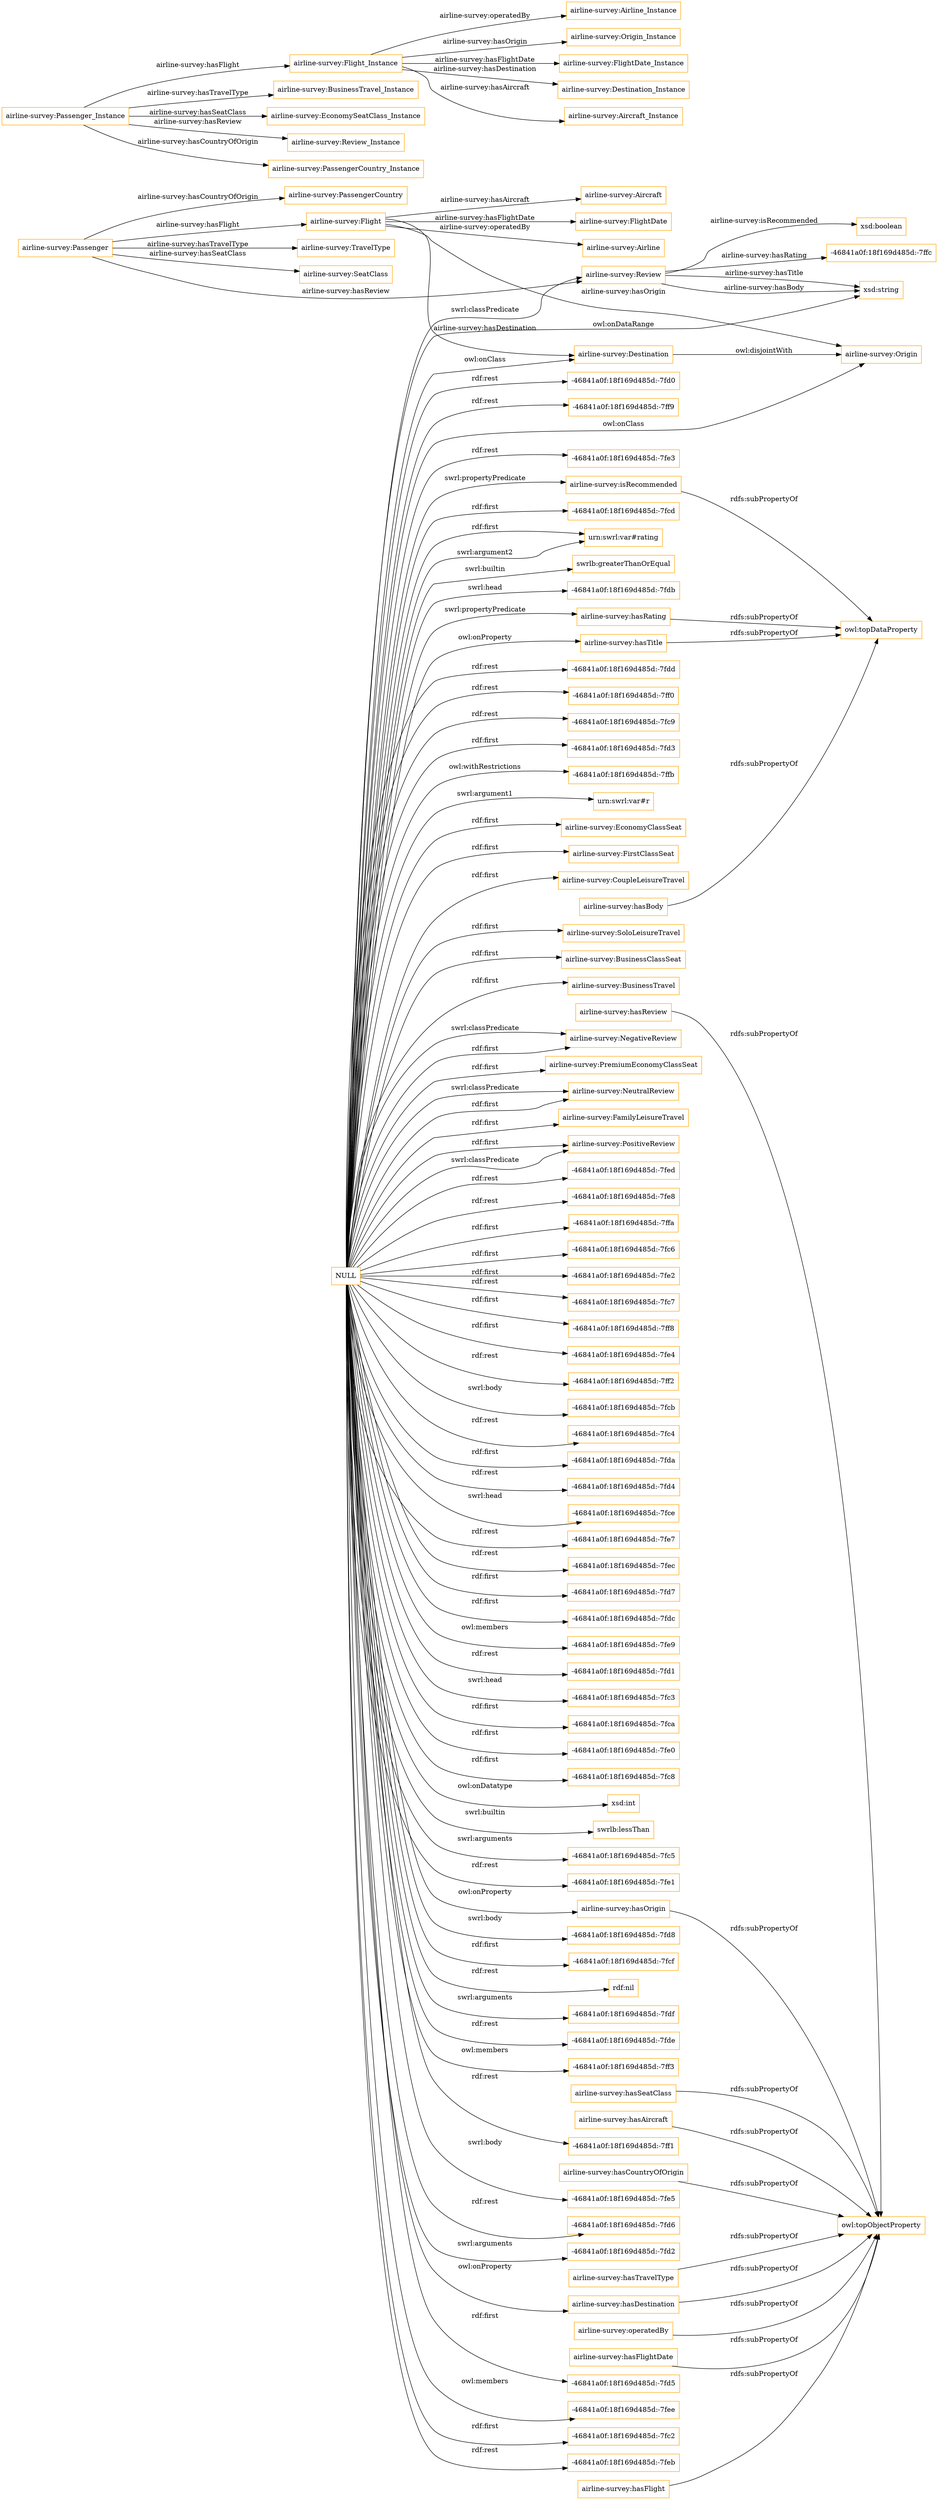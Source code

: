 digraph ar2dtool_diagram { 
rankdir=LR;
size="1501"
node [shape = rectangle, color="orange"]; "airline-survey:Destination" "airline-survey:Aircraft" "airline-survey:EconomyClassSeat" "airline-survey:FirstClassSeat" "airline-survey:CoupleLeisureTravel" "airline-survey:PassengerCountry" "airline-survey:FlightDate" "airline-survey:Review" "airline-survey:SoloLeisureTravel" "airline-survey:BusinessClassSeat" "airline-survey:TravelType" "airline-survey:BusinessTravel" "airline-survey:SeatClass" "airline-survey:Origin" "airline-survey:NegativeReview" "airline-survey:PremiumEconomyClassSeat" "airline-survey:NeutralReview" "airline-survey:FamilyLeisureTravel" "airline-survey:Flight" "airline-survey:PositiveReview" "airline-survey:Passenger" "airline-survey:Airline" ; /*classes style*/
	"NULL" -> "airline-survey:hasOrigin" [ label = "owl:onProperty" ];
	"NULL" -> "-46841a0f:18f169d485d:-7fed" [ label = "rdf:rest" ];
	"NULL" -> "-46841a0f:18f169d485d:-7fe8" [ label = "rdf:rest" ];
	"NULL" -> "airline-survey:NeutralReview" [ label = "rdf:first" ];
	"NULL" -> "airline-survey:hasDestination" [ label = "owl:onProperty" ];
	"NULL" -> "-46841a0f:18f169d485d:-7ffa" [ label = "rdf:first" ];
	"NULL" -> "-46841a0f:18f169d485d:-7fc6" [ label = "rdf:first" ];
	"NULL" -> "-46841a0f:18f169d485d:-7fe2" [ label = "rdf:first" ];
	"NULL" -> "-46841a0f:18f169d485d:-7fc7" [ label = "rdf:rest" ];
	"NULL" -> "-46841a0f:18f169d485d:-7ff8" [ label = "rdf:first" ];
	"NULL" -> "-46841a0f:18f169d485d:-7fe4" [ label = "rdf:first" ];
	"NULL" -> "airline-survey:FamilyLeisureTravel" [ label = "rdf:first" ];
	"NULL" -> "-46841a0f:18f169d485d:-7ff2" [ label = "rdf:rest" ];
	"NULL" -> "-46841a0f:18f169d485d:-7fcb" [ label = "swrl:body" ];
	"NULL" -> "-46841a0f:18f169d485d:-7fc4" [ label = "rdf:rest" ];
	"NULL" -> "airline-survey:FirstClassSeat" [ label = "rdf:first" ];
	"NULL" -> "airline-survey:SoloLeisureTravel" [ label = "rdf:first" ];
	"NULL" -> "-46841a0f:18f169d485d:-7fda" [ label = "rdf:first" ];
	"NULL" -> "airline-survey:PositiveReview" [ label = "swrl:classPredicate" ];
	"NULL" -> "-46841a0f:18f169d485d:-7fd4" [ label = "rdf:rest" ];
	"NULL" -> "airline-survey:BusinessClassSeat" [ label = "rdf:first" ];
	"NULL" -> "-46841a0f:18f169d485d:-7fce" [ label = "swrl:head" ];
	"NULL" -> "-46841a0f:18f169d485d:-7fe7" [ label = "rdf:rest" ];
	"NULL" -> "-46841a0f:18f169d485d:-7fec" [ label = "rdf:rest" ];
	"NULL" -> "-46841a0f:18f169d485d:-7fd7" [ label = "rdf:first" ];
	"NULL" -> "-46841a0f:18f169d485d:-7fdc" [ label = "rdf:first" ];
	"NULL" -> "airline-survey:PremiumEconomyClassSeat" [ label = "rdf:first" ];
	"NULL" -> "-46841a0f:18f169d485d:-7fe9" [ label = "owl:members" ];
	"NULL" -> "-46841a0f:18f169d485d:-7fd1" [ label = "rdf:rest" ];
	"NULL" -> "airline-survey:Origin" [ label = "owl:onClass" ];
	"NULL" -> "airline-survey:NegativeReview" [ label = "rdf:first" ];
	"NULL" -> "-46841a0f:18f169d485d:-7fc3" [ label = "swrl:head" ];
	"NULL" -> "-46841a0f:18f169d485d:-7fca" [ label = "rdf:first" ];
	"NULL" -> "-46841a0f:18f169d485d:-7fe0" [ label = "rdf:first" ];
	"NULL" -> "-46841a0f:18f169d485d:-7fc8" [ label = "rdf:first" ];
	"NULL" -> "xsd:int" [ label = "owl:onDatatype" ];
	"NULL" -> "swrlb:lessThan" [ label = "swrl:builtin" ];
	"NULL" -> "-46841a0f:18f169d485d:-7fc5" [ label = "swrl:arguments" ];
	"NULL" -> "-46841a0f:18f169d485d:-7fe1" [ label = "rdf:rest" ];
	"NULL" -> "airline-survey:EconomyClassSeat" [ label = "rdf:first" ];
	"NULL" -> "airline-survey:Review" [ label = "swrl:classPredicate" ];
	"NULL" -> "airline-survey:hasRating" [ label = "swrl:propertyPredicate" ];
	"NULL" -> "-46841a0f:18f169d485d:-7fd8" [ label = "swrl:body" ];
	"NULL" -> "-46841a0f:18f169d485d:-7fcf" [ label = "rdf:first" ];
	"NULL" -> "rdf:nil" [ label = "rdf:rest" ];
	"NULL" -> "-46841a0f:18f169d485d:-7fdf" [ label = "swrl:arguments" ];
	"NULL" -> "airline-survey:NeutralReview" [ label = "swrl:classPredicate" ];
	"NULL" -> "-46841a0f:18f169d485d:-7fde" [ label = "rdf:rest" ];
	"NULL" -> "-46841a0f:18f169d485d:-7ff3" [ label = "owl:members" ];
	"NULL" -> "-46841a0f:18f169d485d:-7ff1" [ label = "rdf:rest" ];
	"NULL" -> "-46841a0f:18f169d485d:-7fe5" [ label = "swrl:body" ];
	"NULL" -> "-46841a0f:18f169d485d:-7fd6" [ label = "rdf:rest" ];
	"NULL" -> "-46841a0f:18f169d485d:-7fd2" [ label = "swrl:arguments" ];
	"NULL" -> "-46841a0f:18f169d485d:-7fd5" [ label = "rdf:first" ];
	"NULL" -> "-46841a0f:18f169d485d:-7fee" [ label = "owl:members" ];
	"NULL" -> "airline-survey:hasTitle" [ label = "owl:onProperty" ];
	"NULL" -> "-46841a0f:18f169d485d:-7fc2" [ label = "rdf:first" ];
	"NULL" -> "airline-survey:isRecommended" [ label = "swrl:propertyPredicate" ];
	"NULL" -> "airline-survey:CoupleLeisureTravel" [ label = "rdf:first" ];
	"NULL" -> "-46841a0f:18f169d485d:-7feb" [ label = "rdf:rest" ];
	"NULL" -> "-46841a0f:18f169d485d:-7fd0" [ label = "rdf:rest" ];
	"NULL" -> "airline-survey:BusinessTravel" [ label = "rdf:first" ];
	"NULL" -> "airline-survey:NegativeReview" [ label = "swrl:classPredicate" ];
	"NULL" -> "-46841a0f:18f169d485d:-7ff9" [ label = "rdf:rest" ];
	"NULL" -> "xsd:string" [ label = "owl:onDataRange" ];
	"NULL" -> "-46841a0f:18f169d485d:-7fe3" [ label = "rdf:rest" ];
	"NULL" -> "-46841a0f:18f169d485d:-7fcd" [ label = "rdf:first" ];
	"NULL" -> "urn:swrl:var#rating" [ label = "rdf:first" ];
	"NULL" -> "swrlb:greaterThanOrEqual" [ label = "swrl:builtin" ];
	"NULL" -> "-46841a0f:18f169d485d:-7fdb" [ label = "swrl:head" ];
	"NULL" -> "urn:swrl:var#rating" [ label = "swrl:argument2" ];
	"NULL" -> "airline-survey:PositiveReview" [ label = "rdf:first" ];
	"NULL" -> "-46841a0f:18f169d485d:-7fdd" [ label = "rdf:rest" ];
	"NULL" -> "-46841a0f:18f169d485d:-7ff0" [ label = "rdf:rest" ];
	"NULL" -> "airline-survey:Destination" [ label = "owl:onClass" ];
	"NULL" -> "-46841a0f:18f169d485d:-7fc9" [ label = "rdf:rest" ];
	"NULL" -> "-46841a0f:18f169d485d:-7fd3" [ label = "rdf:first" ];
	"NULL" -> "-46841a0f:18f169d485d:-7ffb" [ label = "owl:withRestrictions" ];
	"NULL" -> "urn:swrl:var#r" [ label = "swrl:argument1" ];
	"airline-survey:hasOrigin" -> "owl:topObjectProperty" [ label = "rdfs:subPropertyOf" ];
	"airline-survey:Flight_Instance" -> "airline-survey:Airline_Instance" [ label = "airline-survey:operatedBy" ];
	"airline-survey:Flight_Instance" -> "airline-survey:Origin_Instance" [ label = "airline-survey:hasOrigin" ];
	"airline-survey:Flight_Instance" -> "airline-survey:FlightDate_Instance" [ label = "airline-survey:hasFlightDate" ];
	"airline-survey:Flight_Instance" -> "airline-survey:Destination_Instance" [ label = "airline-survey:hasDestination" ];
	"airline-survey:Flight_Instance" -> "airline-survey:Aircraft_Instance" [ label = "airline-survey:hasAircraft" ];
	"airline-survey:Passenger_Instance" -> "airline-survey:BusinessTravel_Instance" [ label = "airline-survey:hasTravelType" ];
	"airline-survey:Passenger_Instance" -> "airline-survey:EconomySeatClass_Instance" [ label = "airline-survey:hasSeatClass" ];
	"airline-survey:Passenger_Instance" -> "airline-survey:Review_Instance" [ label = "airline-survey:hasReview" ];
	"airline-survey:Passenger_Instance" -> "airline-survey:Flight_Instance" [ label = "airline-survey:hasFlight" ];
	"airline-survey:Passenger_Instance" -> "airline-survey:PassengerCountry_Instance" [ label = "airline-survey:hasCountryOfOrigin" ];
	"airline-survey:isRecommended" -> "owl:topDataProperty" [ label = "rdfs:subPropertyOf" ];
	"airline-survey:hasCountryOfOrigin" -> "owl:topObjectProperty" [ label = "rdfs:subPropertyOf" ];
	"airline-survey:hasTitle" -> "owl:topDataProperty" [ label = "rdfs:subPropertyOf" ];
	"airline-survey:hasTravelType" -> "owl:topObjectProperty" [ label = "rdfs:subPropertyOf" ];
	"airline-survey:operatedBy" -> "owl:topObjectProperty" [ label = "rdfs:subPropertyOf" ];
	"airline-survey:hasBody" -> "owl:topDataProperty" [ label = "rdfs:subPropertyOf" ];
	"airline-survey:hasRating" -> "owl:topDataProperty" [ label = "rdfs:subPropertyOf" ];
	"airline-survey:hasDestination" -> "owl:topObjectProperty" [ label = "rdfs:subPropertyOf" ];
	"airline-survey:hasFlightDate" -> "owl:topObjectProperty" [ label = "rdfs:subPropertyOf" ];
	"airline-survey:hasReview" -> "owl:topObjectProperty" [ label = "rdfs:subPropertyOf" ];
	"airline-survey:Destination" -> "airline-survey:Origin" [ label = "owl:disjointWith" ];
	"airline-survey:hasFlight" -> "owl:topObjectProperty" [ label = "rdfs:subPropertyOf" ];
	"airline-survey:hasSeatClass" -> "owl:topObjectProperty" [ label = "rdfs:subPropertyOf" ];
	"airline-survey:hasAircraft" -> "owl:topObjectProperty" [ label = "rdfs:subPropertyOf" ];
	"airline-survey:Passenger" -> "airline-survey:PassengerCountry" [ label = "airline-survey:hasCountryOfOrigin" ];
	"airline-survey:Flight" -> "airline-survey:Aircraft" [ label = "airline-survey:hasAircraft" ];
	"airline-survey:Review" -> "xsd:string" [ label = "airline-survey:hasTitle" ];
	"airline-survey:Flight" -> "airline-survey:Airline" [ label = "airline-survey:operatedBy" ];
	"airline-survey:Review" -> "xsd:boolean" [ label = "airline-survey:isRecommended" ];
	"airline-survey:Review" -> "-46841a0f:18f169d485d:-7ffc" [ label = "airline-survey:hasRating" ];
	"airline-survey:Review" -> "xsd:string" [ label = "airline-survey:hasBody" ];
	"airline-survey:Flight" -> "airline-survey:Destination" [ label = "airline-survey:hasDestination" ];
	"airline-survey:Flight" -> "airline-survey:Origin" [ label = "airline-survey:hasOrigin" ];
	"airline-survey:Passenger" -> "airline-survey:Review" [ label = "airline-survey:hasReview" ];
	"airline-survey:Passenger" -> "airline-survey:SeatClass" [ label = "airline-survey:hasSeatClass" ];
	"airline-survey:Flight" -> "airline-survey:FlightDate" [ label = "airline-survey:hasFlightDate" ];
	"airline-survey:Passenger" -> "airline-survey:Flight" [ label = "airline-survey:hasFlight" ];
	"airline-survey:Passenger" -> "airline-survey:TravelType" [ label = "airline-survey:hasTravelType" ];

}
